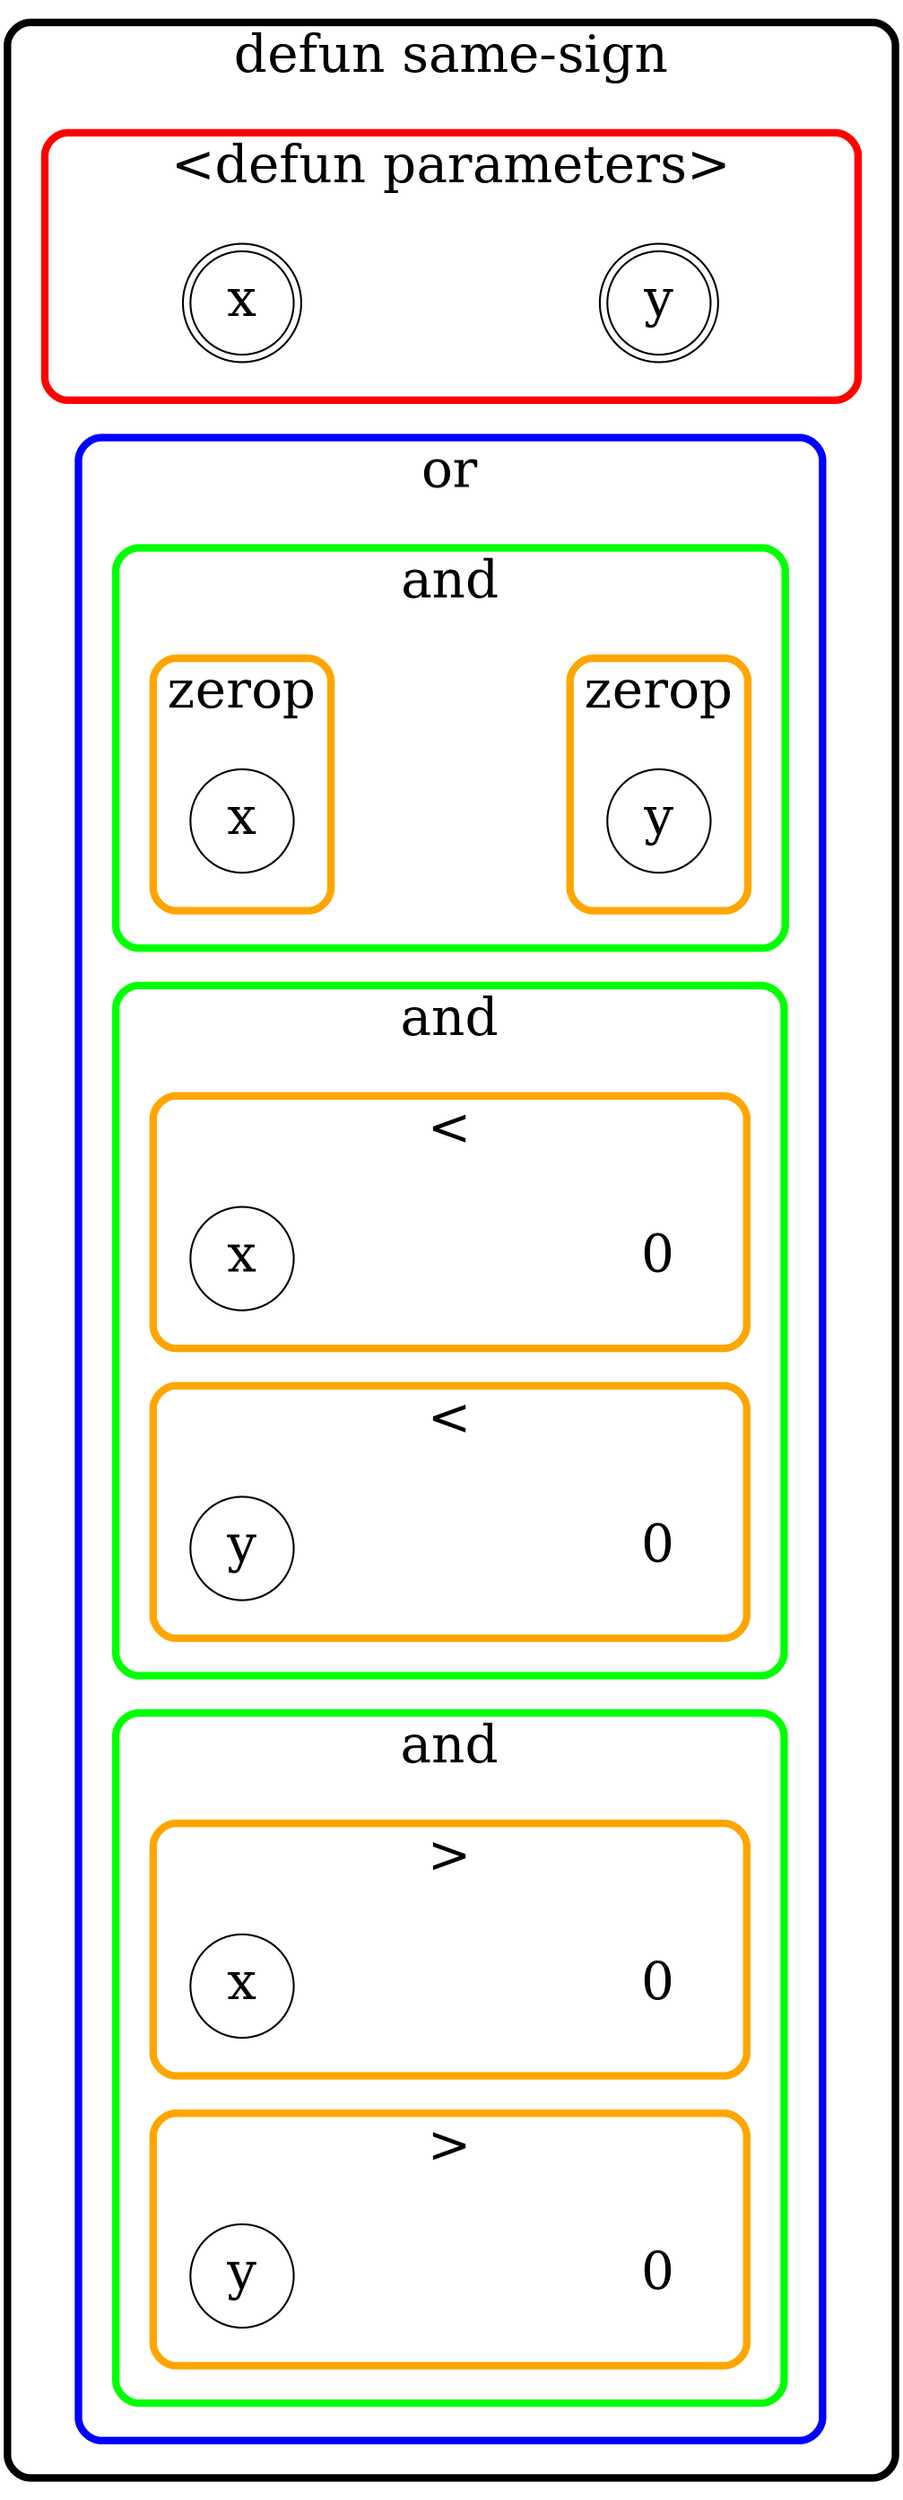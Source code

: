 digraph D {
  graph [fontsize=28];
  node [fontsize=28];
  edge[style=invisible arrowhead=none fontsize=28];
  rankdir=LR;
  subgraph cluster_p {
    style=rounded;
    penwidth=4;
    graph [margin=20]
    label = "defun same-sign";
    subgraph cluster_c0 {
      color=red;
      label = "<defun parameters>";
      1 [label="x" shape="doublecircle"];
      2 [label="y" shape="doublecircle"];
      1 -> 2;
    }
    subgraph cluster_c1 {
      color=blue;
      rankdir=LR;
      edge[style=invisible]
      edge [arrowhead=none]
      label = "or";
      3 -> 4;
      subgraph cluster_gc_1 {
        color=green;
        label = "and";
        subgraph cluster_gc1_1 {
          color=orange;
          label = "zerop";
          3 [label="x" shape="circle"];
          3;
        }
        subgraph cluster_gc1_2 {
          color=orange;
          label = "zerop";
          4 [label="y" shape="circle"];
          4;
        }
      }
      subgraph cluster_gc_2 {
        color=green;
        edge[style=invisible]
        edge[arrowhead=none]
        label = "and"
        subgraph cluster_gc2_1 {
          color=orange;
          edge[style=invisible]
          edge[arrowhead=none]
          label = "<";
          5 [label="x" shape="circle"];
          6 [label="0" shape="plaintext"];
          5 -> 6;
        }
        subgraph cluster_gc2_2 {
          color=orange;
          edge[style=invisible]
          edge[arrowhead=none]
          label = "<";
          7 [label="y" shape="circle"];
          8 [label="0" shape="plaintext"];
          7 -> 8;
        }
      }
      subgraph cluster_gc_3 {
        color=green;
        edge[style=invisible]
        edge[arrowhead=none]
        label = "and";
        subgraph cluster_gc3_1 {
          color=orange;
          edge[style=invisible]
          edge[arrowhead=none]
          label = ">";
          9 [label="x" shape="circle"];
          10 [label="0" shape="plaintext"];
          9 -> 10;
        }
        subgraph cluster_gc3_2 {
          color=orange;
          edge[style=invisible]
          edge[arrowhead=none]
          label = ">";
          11 [label="y" shape="circle"];
          12 [label="0" shape="plaintext"];
          11 -> 12;
        }
      }
    }
  }
}
